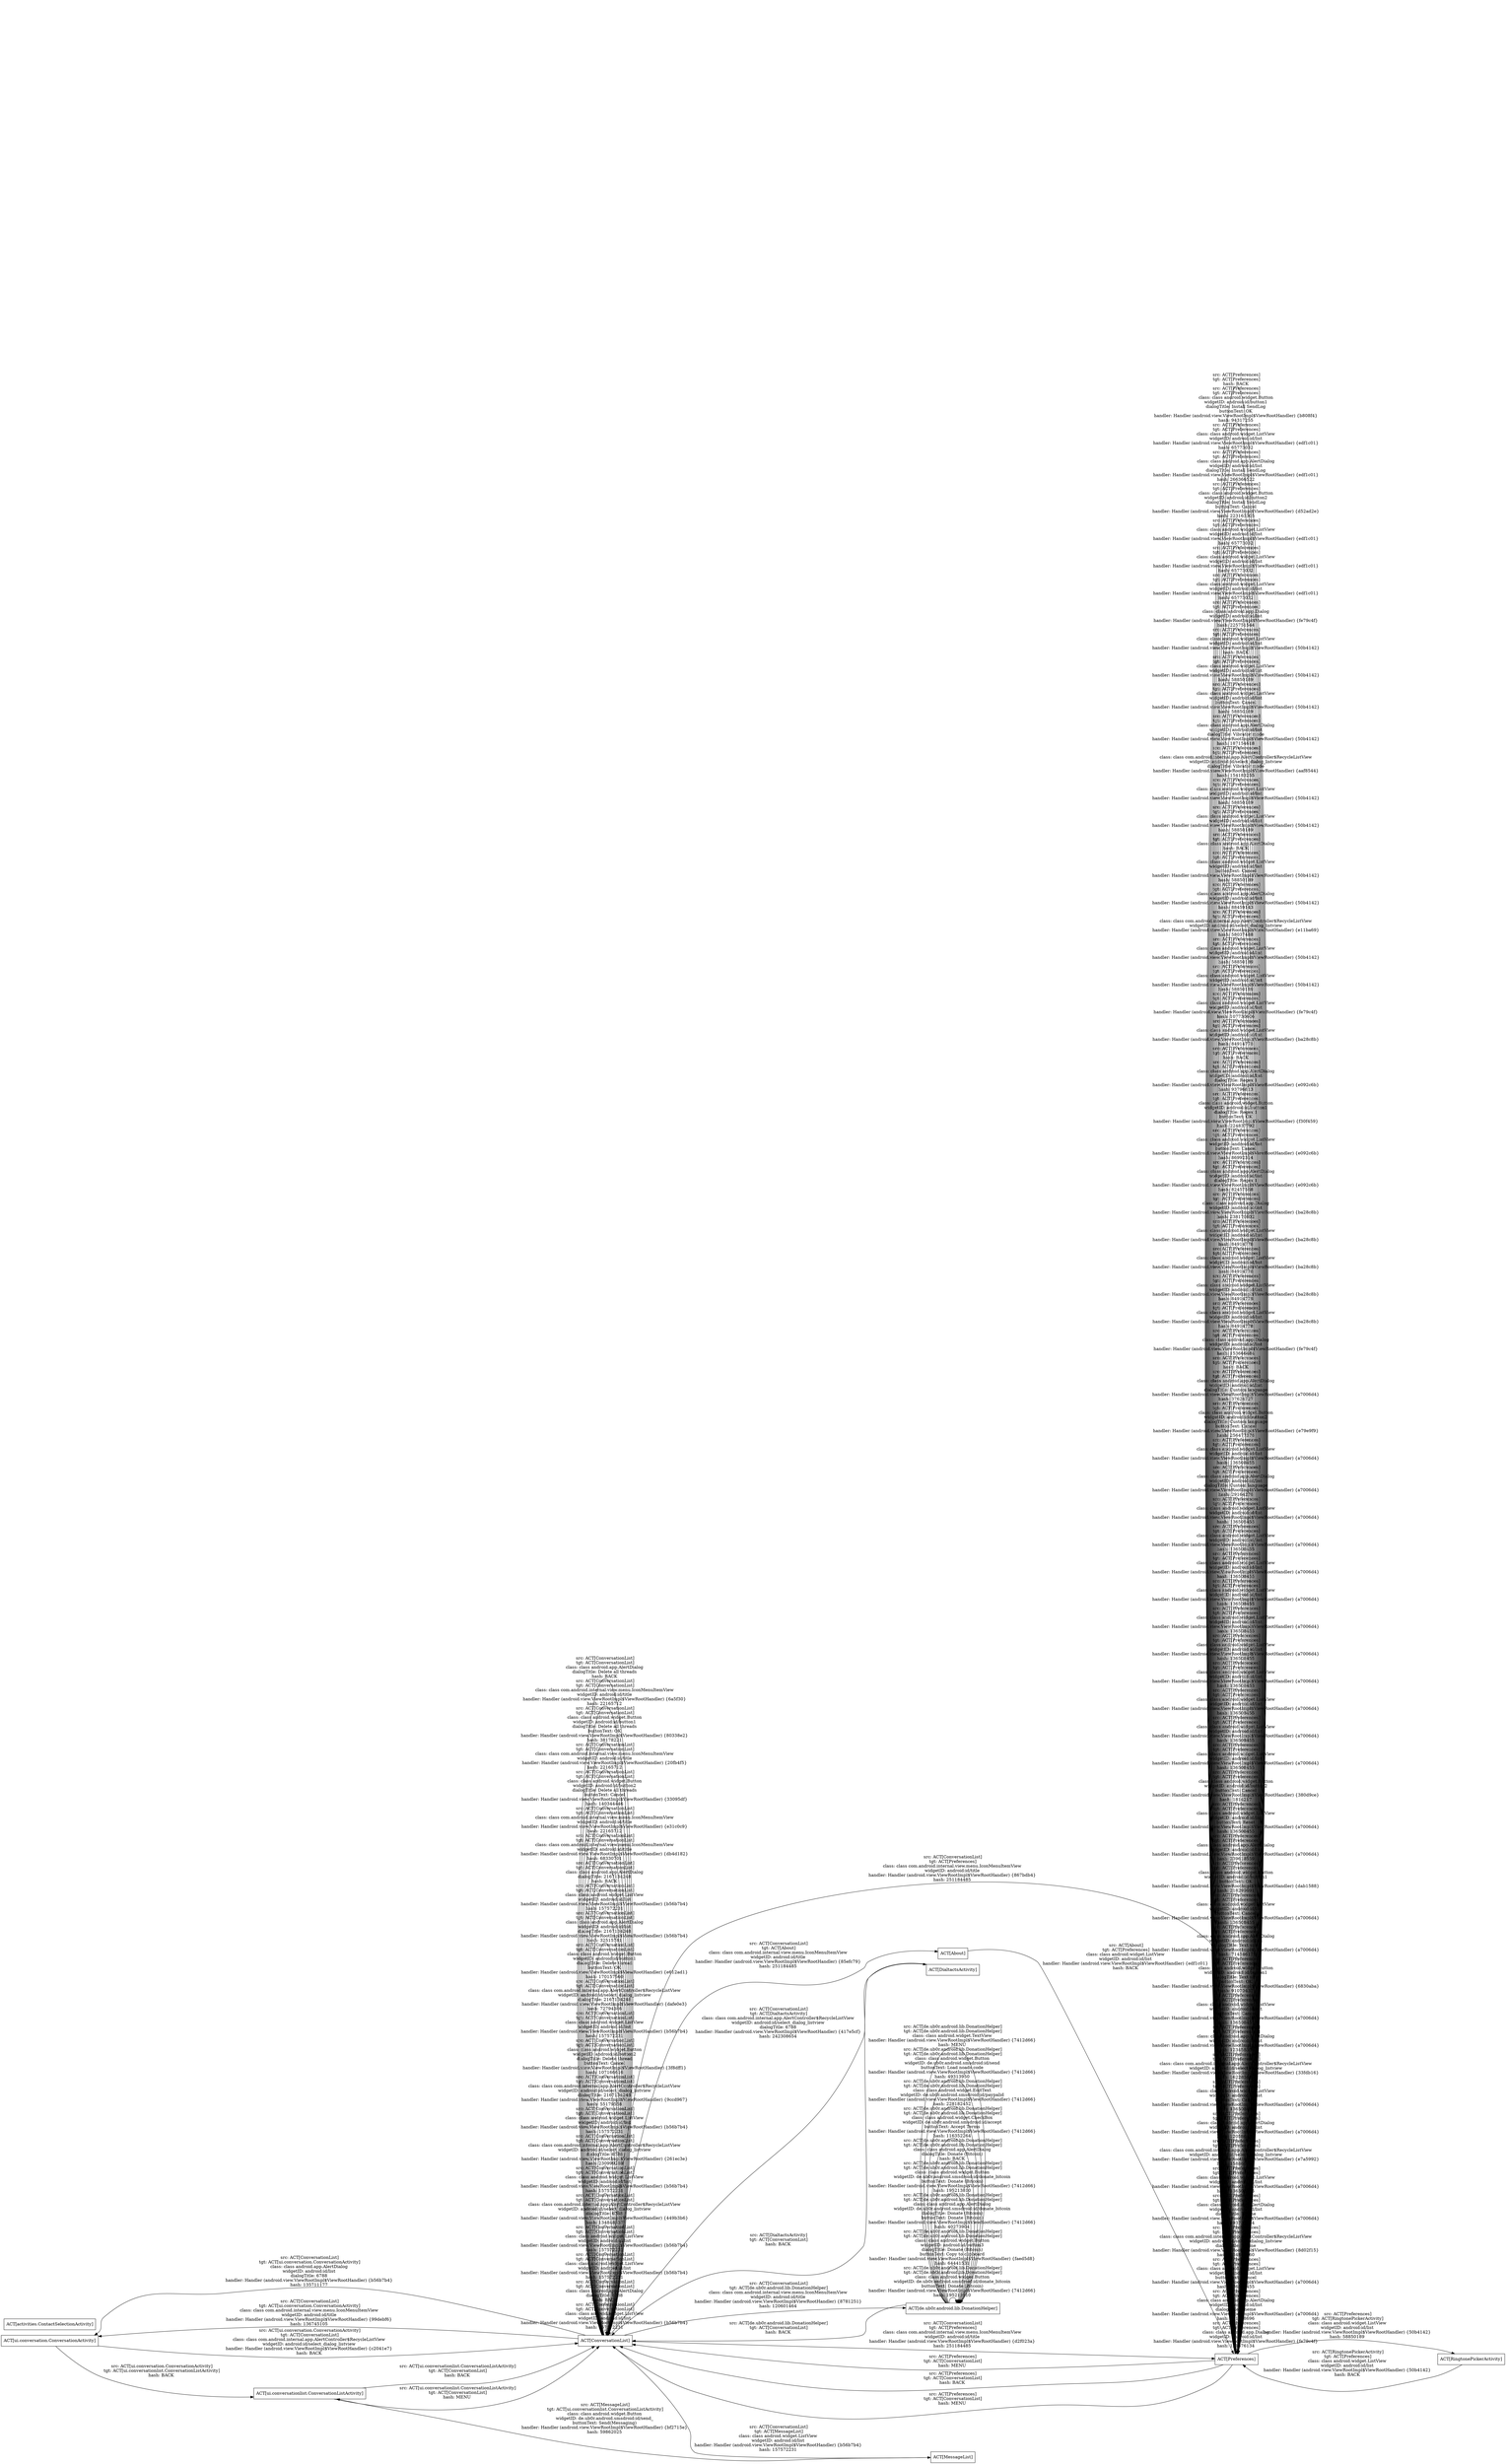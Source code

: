 digraph G {
 rankdir=LR;
 node[shape=box];
n2 [label="ACT[ui.conversation.ConversationActivity]"];
n4 [label="ACT[DialtactsActivity]"];
n7 [label="ACT[RingtonePickerActivity]"];
n5 [label="ACT[activities.ContactSelectionActivity]"];
n9 [label="ACT[de.ub0r.android.lib.DonationHelper]"];
n3 [label="ACT[ui.conversationlist.ConversationListActivity]"];
n6 [label="ACT[Preferences]"];
n1 [label="ACT[MessageList]"];
n0 [label="ACT[ConversationList]"];
n8 [label="ACT[About]"];
n0 -> n1 [label="src: ACT[ConversationList]\ntgt: ACT[MessageList]\nclass: class android.widget.ListView \nwidgetID: android:id/list \nhandler: Handler (android.view.ViewRootImpl$ViewRootHandler) {b56b7b4} \nhash: 157572231 "];
n1 -> n3 [label="src: ACT[MessageList]\ntgt: ACT[ui.conversationlist.ConversationListActivity]\nclass: class android.widget.Button \nwidgetID: de.ub0r.android.smsdroid:id/send_ \nbuttonText: Send(Messaging) \nhandler: Handler (android.view.ViewRootImpl$ViewRootHandler) {bf2715e} \nhash: 59862025 "];
n3 -> n0 [label="src: ACT[ui.conversationlist.ConversationListActivity]\ntgt: ACT[ConversationList]\nhash: BACK "];
n0 -> n0 [label="src: ACT[ConversationList]\ntgt: ACT[ConversationList]\nclass: class android.widget.ListView \nwidgetID: android:id/list \nhandler: Handler (android.view.ViewRootImpl$ViewRootHandler) {b56b7b4} \nhash: 157572231 "];
n0 -> n0 [label="src: ACT[ConversationList]\ntgt: ACT[ConversationList]\nclass: class android.app.AlertDialog \ndialogTitle: 6788 \nhash: BACK "];
n0 -> n2 [label="src: ACT[ConversationList]\ntgt: ACT[ui.conversation.ConversationActivity]\nclass: class android.app.AlertDialog \nwidgetID: android:id/list \ndialogTitle: 6788 \nhandler: Handler (android.view.ViewRootImpl$ViewRootHandler) {b56b7b4} \nhash: 135711177 "];
n2 -> n0 [label="src: ACT[ui.conversation.ConversationActivity]\ntgt: ACT[ConversationList]\nclass: class com.android.internal.app.AlertController$RecycleListView \nwidgetID: android:id/select_dialog_listview \nhandler: Handler (android.view.ViewRootImpl$ViewRootHandler) {c2041e7} \nhash: BACK "];
n0 -> n0 [label="src: ACT[ConversationList]\ntgt: ACT[ConversationList]\nclass: class android.widget.ListView \nwidgetID: android:id/list \nhandler: Handler (android.view.ViewRootImpl$ViewRootHandler) {b56b7b4} \nhash: 157572231 "];
n0 -> n4 [label="src: ACT[ConversationList]\ntgt: ACT[DialtactsActivity]\nclass: class com.android.internal.app.AlertController$RecycleListView \nwidgetID: android:id/select_dialog_listview \ndialogTitle: 6788 \nhandler: Handler (android.view.ViewRootImpl$ViewRootHandler) {417e5cf} \nhash: 242308654 "];
n4 -> n0 [label="src: ACT[DialtactsActivity]\ntgt: ACT[ConversationList]\nhash: BACK "];
n0 -> n0 [label="src: ACT[ConversationList]\ntgt: ACT[ConversationList]\nclass: class android.widget.ListView \nwidgetID: android:id/list \nhandler: Handler (android.view.ViewRootImpl$ViewRootHandler) {b56b7b4} \nhash: 157572231 "];
n0 -> n0 [label="src: ACT[ConversationList]\ntgt: ACT[ConversationList]\nclass: class com.android.internal.app.AlertController$RecycleListView \nwidgetID: android:id/select_dialog_listview \ndialogTitle: 6788 \nhandler: Handler (android.view.ViewRootImpl$ViewRootHandler) {449b3b6} \nhash: 134848337 "];
n0 -> n0 [label="src: ACT[ConversationList]\ntgt: ACT[ConversationList]\nclass: class android.widget.ListView \nwidgetID: android:id/list \nhandler: Handler (android.view.ViewRootImpl$ViewRootHandler) {b56b7b4} \nhash: 157572231 "];
n0 -> n0 [label="src: ACT[ConversationList]\ntgt: ACT[ConversationList]\nclass: class com.android.internal.app.AlertController$RecycleListView \nwidgetID: android:id/select_dialog_listview \ndialogTitle: 6788 \nhandler: Handler (android.view.ViewRootImpl$ViewRootHandler) {261ec3e} \nhash: 230999289 "];
n0 -> n0 [label="src: ACT[ConversationList]\ntgt: ACT[ConversationList]\nclass: class android.widget.ListView \nwidgetID: android:id/list \nhandler: Handler (android.view.ViewRootImpl$ViewRootHandler) {b56b7b4} \nhash: 157572231 "];
n0 -> n0 [label="src: ACT[ConversationList]\ntgt: ACT[ConversationList]\nclass: class com.android.internal.app.AlertController$RecycleListView \nwidgetID: android:id/select_dialog_listview \ndialogTitle: 2167134248 \nhandler: Handler (android.view.ViewRootImpl$ViewRootHandler) {9ccd967} \nhash: 55179558 "];
n0 -> n0 [label="src: ACT[ConversationList]\ntgt: ACT[ConversationList]\nclass: class android.widget.Button \nwidgetID: android:id/button2 \ndialogTitle: Delete thread \nbuttonText: Cancel \nhandler: Handler (android.view.ViewRootImpl$ViewRootHandler) {3f8dff1} \nhash: 107166616 "];
n0 -> n0 [label="src: ACT[ConversationList]\ntgt: ACT[ConversationList]\nclass: class android.widget.ListView \nwidgetID: android:id/list \nhandler: Handler (android.view.ViewRootImpl$ViewRootHandler) {b56b7b4} \nhash: 157572231 "];
n0 -> n0 [label="src: ACT[ConversationList]\ntgt: ACT[ConversationList]\nclass: class com.android.internal.app.AlertController$RecycleListView \nwidgetID: android:id/select_dialog_listview \ndialogTitle: 2167134248 \nhandler: Handler (android.view.ViewRootImpl$ViewRootHandler) {dafe0e3} \nhash: 72794386 "];
n0 -> n0 [label="src: ACT[ConversationList]\ntgt: ACT[ConversationList]\nclass: class android.widget.Button \nwidgetID: android:id/button1 \ndialogTitle: Delete thread \nbuttonText: OK \nhandler: Handler (android.view.ViewRootImpl$ViewRootHandler) {e612ad1} \nhash: 170157560 "];
n0 -> n0 [label="src: ACT[ConversationList]\ntgt: ACT[ConversationList]\nclass: class android.app.AlertDialog \nwidgetID: android:id/list \ndialogTitle: 2167134248 \nhandler: Handler (android.view.ViewRootImpl$ViewRootHandler) {b56b7b4} \nhash: 32515781 "];
n0 -> n0 [label="src: ACT[ConversationList]\ntgt: ACT[ConversationList]\nclass: class android.widget.ListView \nwidgetID: android:id/list \nhandler: Handler (android.view.ViewRootImpl$ViewRootHandler) {b56b7b4} \nhash: 157572231 "];
n0 -> n0 [label="src: ACT[ConversationList]\ntgt: ACT[ConversationList]\nclass: class android.app.AlertDialog \ndialogTitle: 2167134248 \nhash: BACK "];
n0 -> n2 [label="src: ACT[ConversationList]\ntgt: ACT[ui.conversation.ConversationActivity]\nclass: class com.android.internal.view.menu.IconMenuItemView \nwidgetID: android:id/title \nhandler: Handler (android.view.ViewRootImpl$ViewRootHandler) {99debf6} \nhash: 136745105 "];
n2 -> n3 [label="src: ACT[ui.conversation.ConversationActivity]\ntgt: ACT[ui.conversationlist.ConversationListActivity]\nhash: BACK "];
n3 -> n0 [label="src: ACT[ui.conversationlist.ConversationListActivity]\ntgt: ACT[ConversationList]\nhash: MENU "];
n0 -> n0 [label="src: ACT[ConversationList]\ntgt: ACT[ConversationList]\nclass: class com.android.internal.view.menu.IconMenuItemView \nwidgetID: android:id/title \nhandler: Handler (android.view.ViewRootImpl$ViewRootHandler) {db4d182} \nhash: 68330701 "];
n0 -> n0 [label="src: ACT[ConversationList]\ntgt: ACT[ConversationList]\nclass: class com.android.internal.view.menu.IconMenuItemView \nwidgetID: android:id/title \nhandler: Handler (android.view.ViewRootImpl$ViewRootHandler) {e31c0c9} \nhash: 22165712 "];
n0 -> n0 [label="src: ACT[ConversationList]\ntgt: ACT[ConversationList]\nclass: class android.widget.Button \nwidgetID: android:id/button2 \ndialogTitle: Delete all threads \nbuttonText: Cancel \nhandler: Handler (android.view.ViewRootImpl$ViewRootHandler) {33095df} \nhash: 140344446 "];
n0 -> n0 [label="src: ACT[ConversationList]\ntgt: ACT[ConversationList]\nclass: class com.android.internal.view.menu.IconMenuItemView \nwidgetID: android:id/title \nhandler: Handler (android.view.ViewRootImpl$ViewRootHandler) {20fb4f5} \nhash: 22165712 "];
n0 -> n0 [label="src: ACT[ConversationList]\ntgt: ACT[ConversationList]\nclass: class android.widget.Button \nwidgetID: android:id/button1 \ndialogTitle: Delete all threads \nbuttonText: OK \nhandler: Handler (android.view.ViewRootImpl$ViewRootHandler) {80338e2} \nhash: 38178221 "];
n0 -> n0 [label="src: ACT[ConversationList]\ntgt: ACT[ConversationList]\nclass: class com.android.internal.view.menu.IconMenuItemView \nwidgetID: android:id/title \nhandler: Handler (android.view.ViewRootImpl$ViewRootHandler) {6a5f30} \nhash: 22165712 "];
n0 -> n0 [label="src: ACT[ConversationList]\ntgt: ACT[ConversationList]\nclass: class android.app.AlertDialog \ndialogTitle: Delete all threads \nhash: BACK "];
n0 -> n6 [label="src: ACT[ConversationList]\ntgt: ACT[Preferences]\nclass: class com.android.internal.view.menu.IconMenuItemView \nwidgetID: android:id/title \nhandler: Handler (android.view.ViewRootImpl$ViewRootHandler) {d2f023a} \nhash: 251184485 "];
n6 -> n0 [label="src: ACT[Preferences]\ntgt: ACT[ConversationList]\nhash: MENU "];
n0 -> n6 [label="src: ACT[ConversationList]\ntgt: ACT[Preferences]\nclass: class com.android.internal.view.menu.IconMenuItemView \nwidgetID: android:id/title \nhandler: Handler (android.view.ViewRootImpl$ViewRootHandler) {867bdb4} \nhash: 251184485 "];
n6 -> n6 [label="src: ACT[Preferences]\ntgt: ACT[Preferences]\nclass: class android.app.Dialog \nwidgetID: android:id/list \nhandler: Handler (android.view.ViewRootImpl$ViewRootHandler) {fe79c4f} \nhash: 121376134 "];
n6 -> n6 [label="src: ACT[Preferences]\ntgt: ACT[Preferences]\nclass: class android.app.AlertDialog \nwidgetID: android:id/list \ndialogTitle: Theme \nhandler: Handler (android.view.ViewRootImpl$ViewRootHandler) {a7006d4} \nhash: 111268696 "];
n6 -> n6 [label="src: ACT[Preferences]\ntgt: ACT[Preferences]\nclass: class android.widget.ListView \nwidgetID: android:id/list \nbuttonText: Cancel \nhandler: Handler (android.view.ViewRootImpl$ViewRootHandler) {a7006d4} \nhash: 136508455 "];
n6 -> n6 [label="src: ACT[Preferences]\ntgt: ACT[Preferences]\nclass: class com.android.internal.app.AlertController$RecycleListView \nwidgetID: android:id/select_dialog_listview \ndialogTitle: Theme \nhandler: Handler (android.view.ViewRootImpl$ViewRootHandler) {8d02f15} \nhash: 234848460 "];
n6 -> n6 [label="src: ACT[Preferences]\ntgt: ACT[Preferences]\nclass: class android.app.AlertDialog \nwidgetID: android:id/list \ndialogTitle: Theme \nhandler: Handler (android.view.ViewRootImpl$ViewRootHandler) {a7006d4} \nhash: 193733864 "];
n6 -> n6 [label="src: ACT[Preferences]\ntgt: ACT[Preferences]\nclass: class android.widget.ListView \nwidgetID: android:id/list \nhandler: Handler (android.view.ViewRootImpl$ViewRootHandler) {a7006d4} \nhash: 136508455 "];
n6 -> n6 [label="src: ACT[Preferences]\ntgt: ACT[Preferences]\nclass: class com.android.internal.app.AlertController$RecycleListView \nwidgetID: android:id/select_dialog_listview \nhandler: Handler (android.view.ViewRootImpl$ViewRootHandler) {e7a5992} \nhash: 158860061 "];
n6 -> n6 [label="src: ACT[Preferences]\ntgt: ACT[Preferences]\nclass: class android.app.AlertDialog \nwidgetID: android:id/list \nhandler: Handler (android.view.ViewRootImpl$ViewRootHandler) {a7006d4} \nhash: 120586872 "];
n6 -> n6 [label="src: ACT[Preferences]\ntgt: ACT[Preferences]\nclass: class android.widget.ListView \nwidgetID: android:id/list \nbuttonText: Cancel \nhandler: Handler (android.view.ViewRootImpl$ViewRootHandler) {a7006d4} \nhash: 136508455 "];
n6 -> n6 [label="src: ACT[Preferences]\ntgt: ACT[Preferences]\nclass: class com.android.internal.app.AlertController$RecycleListView \nwidgetID: android:id/select_dialog_listview \nhandler: Handler (android.view.ViewRootImpl$ViewRootHandler) {33fdb16} \nhash: 162285617 "];
n6 -> n6 [label="src: ACT[Preferences]\ntgt: ACT[Preferences]\nclass: class android.app.AlertDialog \nwidgetID: android:id/list \nhandler: Handler (android.view.ViewRootImpl$ViewRootHandler) {a7006d4} \nhash: 123458554 "];
n6 -> n6 [label="src: ACT[Preferences]\ntgt: ACT[Preferences]\nclass: class android.widget.ListView \nwidgetID: android:id/list \nbuttonText: Cancel \nhandler: Handler (android.view.ViewRootImpl$ViewRootHandler) {a7006d4} \nhash: 136508455 "];
n6 -> n6 [label="src: ACT[Preferences]\ntgt: ACT[Preferences]\nclass: class android.widget.Button \nwidgetID: android:id/button1 \ndialogTitle: Text size \nbuttonText: OK \nhandler: Handler (android.view.ViewRootImpl$ViewRootHandler) {6830aba} \nhash: 91070437 "];
n6 -> n6 [label="src: ACT[Preferences]\ntgt: ACT[Preferences]\nclass: class android.app.AlertDialog \nwidgetID: android:id/list \ndialogTitle: Text size \nhandler: Handler (android.view.ViewRootImpl$ViewRootHandler) {a7006d4} \nhash: 71454617 "];
n6 -> n6 [label="src: ACT[Preferences]\ntgt: ACT[Preferences]\nclass: class android.widget.ListView \nwidgetID: android:id/list \nbuttonText: Cancel \nhandler: Handler (android.view.ViewRootImpl$ViewRootHandler) {a7006d4} \nhash: 136508455 "];
n6 -> n6 [label="src: ACT[Preferences]\ntgt: ACT[Preferences]\nclass: class android.widget.Button \nwidgetID: android:id/button1 \nbuttonText: OK \nhandler: Handler (android.view.ViewRootImpl$ViewRootHandler) {dab1588} \nhash: 218299691 "];
n6 -> n6 [label="src: ACT[Preferences]\ntgt: ACT[Preferences]\nclass: class android.app.AlertDialog \nwidgetID: android:id/list \nhandler: Handler (android.view.ViewRootImpl$ViewRootHandler) {a7006d4} \nhash: 239618559 "];
n6 -> n6 [label="src: ACT[Preferences]\ntgt: ACT[Preferences]\nclass: class android.widget.ListView \nwidgetID: android:id/list \nbuttonText: Reset \nhandler: Handler (android.view.ViewRootImpl$ViewRootHandler) {a7006d4} \nhash: 136508455 "];
n6 -> n6 [label="src: ACT[Preferences]\ntgt: ACT[Preferences]\nclass: class android.widget.Button \nwidgetID: android:id/button2 \nbuttonText: Cancel \nhandler: Handler (android.view.ViewRootImpl$ViewRootHandler) {380d9ce} \nhash: 1814217 "];
n6 -> n6 [label="src: ACT[Preferences]\ntgt: ACT[Preferences]\nclass: class android.widget.ListView \nwidgetID: android:id/list \nhandler: Handler (android.view.ViewRootImpl$ViewRootHandler) {a7006d4} \nhash: 136508455 "];
n6 -> n6 [label="src: ACT[Preferences]\ntgt: ACT[Preferences]\nclass: class android.widget.ListView \nwidgetID: android:id/list \nhandler: Handler (android.view.ViewRootImpl$ViewRootHandler) {a7006d4} \nhash: 136508455 "];
n6 -> n6 [label="src: ACT[Preferences]\ntgt: ACT[Preferences]\nclass: class android.widget.ListView \nwidgetID: android:id/list \nhandler: Handler (android.view.ViewRootImpl$ViewRootHandler) {a7006d4} \nhash: 136508455 "];
n6 -> n6 [label="src: ACT[Preferences]\ntgt: ACT[Preferences]\nclass: class android.widget.ListView \nwidgetID: android:id/list \nhandler: Handler (android.view.ViewRootImpl$ViewRootHandler) {a7006d4} \nhash: 136508455 "];
n6 -> n6 [label="src: ACT[Preferences]\ntgt: ACT[Preferences]\nclass: class android.widget.ListView \nwidgetID: android:id/list \nhandler: Handler (android.view.ViewRootImpl$ViewRootHandler) {a7006d4} \nhash: 136508455 "];
n6 -> n6 [label="src: ACT[Preferences]\ntgt: ACT[Preferences]\nclass: class android.widget.ListView \nwidgetID: android:id/list \nhandler: Handler (android.view.ViewRootImpl$ViewRootHandler) {a7006d4} \nhash: 136508455 "];
n6 -> n6 [label="src: ACT[Preferences]\ntgt: ACT[Preferences]\nclass: class android.widget.ListView \nwidgetID: android:id/list \nhandler: Handler (android.view.ViewRootImpl$ViewRootHandler) {a7006d4} \nhash: 136508455 "];
n6 -> n6 [label="src: ACT[Preferences]\ntgt: ACT[Preferences]\nclass: class android.widget.ListView \nwidgetID: android:id/list \nhandler: Handler (android.view.ViewRootImpl$ViewRootHandler) {a7006d4} \nhash: 136508455 "];
n6 -> n6 [label="src: ACT[Preferences]\ntgt: ACT[Preferences]\nclass: class android.widget.ListView \nwidgetID: android:id/list \nhandler: Handler (android.view.ViewRootImpl$ViewRootHandler) {a7006d4} \nhash: 136508455 "];
n6 -> n6 [label="src: ACT[Preferences]\ntgt: ACT[Preferences]\nclass: class android.widget.ListView \nwidgetID: android:id/list \nhandler: Handler (android.view.ViewRootImpl$ViewRootHandler) {a7006d4} \nhash: 136508455 "];
n6 -> n6 [label="src: ACT[Preferences]\ntgt: ACT[Preferences]\nclass: class android.app.AlertDialog \nwidgetID: android:id/list \ndialogTitle: Custom language \nhandler: Handler (android.view.ViewRootImpl$ViewRootHandler) {a7006d4} \nhash: 29164276 "];
n6 -> n6 [label="src: ACT[Preferences]\ntgt: ACT[Preferences]\nclass: class android.widget.ListView \nwidgetID: android:id/list \nhandler: Handler (android.view.ViewRootImpl$ViewRootHandler) {a7006d4} \nhash: 136508455 "];
n6 -> n6 [label="src: ACT[Preferences]\ntgt: ACT[Preferences]\nclass: class android.widget.Button \nwidgetID: android:id/button2 \ndialogTitle: Custom language \nbuttonText: Cancel \nhandler: Handler (android.view.ViewRootImpl$ViewRootHandler) {e79e9f9} \nhash: 256477376 "];
n6 -> n6 [label="src: ACT[Preferences]\ntgt: ACT[Preferences]\nclass: class android.app.AlertDialog \nwidgetID: android:id/list \ndialogTitle: Custom language \nhandler: Handler (android.view.ViewRootImpl$ViewRootHandler) {a7006d4} \nhash: 37624727 "];
n6 -> n6 [label="src: ACT[Preferences]\ntgt: ACT[Preferences]\nhash: BACK "];
n6 -> n6 [label="src: ACT[Preferences]\ntgt: ACT[Preferences]\nclass: class android.app.Dialog \nwidgetID: android:id/list \nhandler: Handler (android.view.ViewRootImpl$ViewRootHandler) {fe79c4f} \nhash: 153666484 "];
n6 -> n6 [label="src: ACT[Preferences]\ntgt: ACT[Preferences]\nclass: class android.widget.ListView \nwidgetID: android:id/list \nhandler: Handler (android.view.ViewRootImpl$ViewRootHandler) {ba28c8b} \nhash: 84914778 "];
n6 -> n6 [label="src: ACT[Preferences]\ntgt: ACT[Preferences]\nclass: class android.widget.ListView \nwidgetID: android:id/list \nhandler: Handler (android.view.ViewRootImpl$ViewRootHandler) {ba28c8b} \nhash: 84914778 "];
n6 -> n6 [label="src: ACT[Preferences]\ntgt: ACT[Preferences]\nclass: class android.widget.ListView \nwidgetID: android:id/list \nhandler: Handler (android.view.ViewRootImpl$ViewRootHandler) {ba28c8b} \nhash: 84914778 "];
n6 -> n6 [label="src: ACT[Preferences]\ntgt: ACT[Preferences]\nclass: class android.widget.ListView \nwidgetID: android:id/list \nhandler: Handler (android.view.ViewRootImpl$ViewRootHandler) {ba28c8b} \nhash: 84914778 "];
n6 -> n6 [label="src: ACT[Preferences]\ntgt: ACT[Preferences]\nclass: class android.app.Dialog \nwidgetID: android:id/list \nhandler: Handler (android.view.ViewRootImpl$ViewRootHandler) {ba28c8b} \nhash: 238170802 "];
n6 -> n6 [label="src: ACT[Preferences]\ntgt: ACT[Preferences]\nclass: class android.app.AlertDialog \nwidgetID: android:id/list \ndialogTitle: Regex 1 \nhandler: Handler (android.view.ViewRootImpl$ViewRootHandler) {e092c6b} \nhash: 82457568 "];
n6 -> n6 [label="src: ACT[Preferences]\ntgt: ACT[Preferences]\nclass: class android.widget.ListView \nwidgetID: android:id/list \nbuttonText: Cancel \nhandler: Handler (android.view.ViewRootImpl$ViewRootHandler) {e092c6b} \nhash: 86992314 "];
n6 -> n6 [label="src: ACT[Preferences]\ntgt: ACT[Preferences]\nclass: class android.widget.Button \nwidgetID: android:id/button1 \ndialogTitle: Regex 1 \nbuttonText: OK \nhandler: Handler (android.view.ViewRootImpl$ViewRootHandler) {f30f459} \nhash: 224837792 "];
n6 -> n6 [label="src: ACT[Preferences]\ntgt: ACT[Preferences]\nclass: class android.app.AlertDialog \nwidgetID: android:id/list \ndialogTitle: Regex 1 \nhandler: Handler (android.view.ViewRootImpl$ViewRootHandler) {e092c6b} \nhash: 93796813 "];
n6 -> n6 [label="src: ACT[Preferences]\ntgt: ACT[Preferences]\nhash: BACK "];
n6 -> n6 [label="src: ACT[Preferences]\ntgt: ACT[Preferences]\nclass: class android.widget.ListView \nwidgetID: android:id/list \nhandler: Handler (android.view.ViewRootImpl$ViewRootHandler) {ba28c8b} \nhash: 84914778 "];
n6 -> n6 [label="src: ACT[Preferences]\ntgt: ACT[Preferences]\nclass: class android.widget.ListView \nwidgetID: android:id/list \nhandler: Handler (android.view.ViewRootImpl$ViewRootHandler) {fe79c4f} \nhash: 107730606 "];
n6 -> n6 [label="src: ACT[Preferences]\ntgt: ACT[Preferences]\nclass: class android.widget.ListView \nwidgetID: android:id/list \nhandler: Handler (android.view.ViewRootImpl$ViewRootHandler) {50b4142} \nhash: 58850189 "];
n6 -> n6 [label="src: ACT[Preferences]\ntgt: ACT[Preferences]\nclass: class android.widget.ListView \nwidgetID: android:id/list \nhandler: Handler (android.view.ViewRootImpl$ViewRootHandler) {50b4142} \nhash: 58850189 "];
n6 -> n6 [label="src: ACT[Preferences]\ntgt: ACT[Preferences]\nclass: class com.android.internal.app.AlertController$RecycleListView \nwidgetID: android:id/select_dialog_listview \nhandler: Handler (android.view.ViewRootImpl$ViewRootHandler) {e11ba69} \nhash: 58037488 "];
n6 -> n6 [label="src: ACT[Preferences]\ntgt: ACT[Preferences]\nclass: class android.app.AlertDialog \nwidgetID: android:id/list \nhandler: Handler (android.view.ViewRootImpl$ViewRootHandler) {50b4142} \nhash: 88459143 "];
n6 -> n6 [label="src: ACT[Preferences]\ntgt: ACT[Preferences]\nclass: class android.widget.ListView \nwidgetID: android:id/list \nbuttonText: Cancel \nhandler: Handler (android.view.ViewRootImpl$ViewRootHandler) {50b4142} \nhash: 58850189 "];
n6 -> n6 [label="src: ACT[Preferences]\ntgt: ACT[Preferences]\nclass: class android.app.AlertDialog \nhash: BACK "];
n6 -> n7 [label="src: ACT[Preferences]\ntgt: ACT[RingtonePickerActivity]\nclass: class android.widget.ListView \nwidgetID: android:id/list \nhandler: Handler (android.view.ViewRootImpl$ViewRootHandler) {50b4142} \nhash: 58850189 "];
n7 -> n6 [label="src: ACT[RingtonePickerActivity]\ntgt: ACT[Preferences]\nclass: class android.widget.ListView \nwidgetID: android:id/list \nhandler: Handler (android.view.ViewRootImpl$ViewRootHandler) {50b4142} \nhash: BACK "];
n6 -> n6 [label="src: ACT[Preferences]\ntgt: ACT[Preferences]\nclass: class android.widget.ListView \nwidgetID: android:id/list \nhandler: Handler (android.view.ViewRootImpl$ViewRootHandler) {50b4142} \nhash: 58850189 "];
n6 -> n6 [label="src: ACT[Preferences]\ntgt: ACT[Preferences]\nclass: class android.widget.ListView \nwidgetID: android:id/list \nhandler: Handler (android.view.ViewRootImpl$ViewRootHandler) {50b4142} \nhash: 58850189 "];
n6 -> n6 [label="src: ACT[Preferences]\ntgt: ACT[Preferences]\nclass: class com.android.internal.app.AlertController$RecycleListView \nwidgetID: android:id/select_dialog_listview \ndialogTitle: Vibrator mode \nhandler: Handler (android.view.ViewRootImpl$ViewRootHandler) {aaf8544} \nhash: 154183255 "];
n6 -> n6 [label="src: ACT[Preferences]\ntgt: ACT[Preferences]\nclass: class android.app.AlertDialog \nwidgetID: android:id/list \ndialogTitle: Vibrator mode \nhandler: Handler (android.view.ViewRootImpl$ViewRootHandler) {50b4142} \nhash: 187154618 "];
n6 -> n6 [label="src: ACT[Preferences]\ntgt: ACT[Preferences]\nclass: class android.widget.ListView \nwidgetID: android:id/list \nbuttonText: Cancel \nhandler: Handler (android.view.ViewRootImpl$ViewRootHandler) {50b4142} \nhash: 58850189 "];
n6 -> n6 [label="src: ACT[Preferences]\ntgt: ACT[Preferences]\nclass: class android.widget.ListView \nwidgetID: android:id/list \nhandler: Handler (android.view.ViewRootImpl$ViewRootHandler) {50b4142} \nhash: 58850189 "];
n6 -> n6 [label="src: ACT[Preferences]\ntgt: ACT[Preferences]\nclass: class android.widget.ListView \nwidgetID: android:id/list \nhandler: Handler (android.view.ViewRootImpl$ViewRootHandler) {50b4142} \nhash: BACK "];
n6 -> n6 [label="src: ACT[Preferences]\ntgt: ACT[Preferences]\nclass: class android.app.Dialog \nwidgetID: android:id/list \nhandler: Handler (android.view.ViewRootImpl$ViewRootHandler) {fe79c4f} \nhash: 225751544 "];
n6 -> n0 [label="src: ACT[Preferences]\ntgt: ACT[ConversationList]\nhash: BACK "];
n0 -> n8 [label="src: ACT[ConversationList]\ntgt: ACT[About]\nclass: class com.android.internal.view.menu.IconMenuItemView \nwidgetID: android:id/title \nhandler: Handler (android.view.ViewRootImpl$ViewRootHandler) {85efc79} \nhash: 251184485 "];
n8 -> n6 [label="src: ACT[About]\ntgt: ACT[Preferences]\nclass: class android.widget.ListView \nwidgetID: android:id/list \nhandler: Handler (android.view.ViewRootImpl$ViewRootHandler) {edf1c01} \nhash: BACK "];
n6 -> n6 [label="src: ACT[Preferences]\ntgt: ACT[Preferences]\nclass: class android.widget.ListView \nwidgetID: android:id/list \nhandler: Handler (android.view.ViewRootImpl$ViewRootHandler) {edf1c01} \nhash: 65773032 "];
n6 -> n6 [label="src: ACT[Preferences]\ntgt: ACT[Preferences]\nclass: class android.widget.ListView \nwidgetID: android:id/list \nhandler: Handler (android.view.ViewRootImpl$ViewRootHandler) {edf1c01} \nhash: 65773032 "];
n6 -> n6 [label="src: ACT[Preferences]\ntgt: ACT[Preferences]\nclass: class android.widget.ListView \nwidgetID: android:id/list \nhandler: Handler (android.view.ViewRootImpl$ViewRootHandler) {edf1c01} \nhash: 65773032 "];
n6 -> n6 [label="src: ACT[Preferences]\ntgt: ACT[Preferences]\nclass: class android.widget.Button \nwidgetID: android:id/button2 \ndialogTitle: Install SendLog \nbuttonText: Cancel \nhandler: Handler (android.view.ViewRootImpl$ViewRootHandler) {d52ad2e} \nhash: 223163305 "];
n6 -> n6 [label="src: ACT[Preferences]\ntgt: ACT[Preferences]\nclass: class android.app.AlertDialog \nwidgetID: android:id/list \ndialogTitle: Install SendLog \nhandler: Handler (android.view.ViewRootImpl$ViewRootHandler) {edf1c01} \nhash: 266366522 "];
n6 -> n6 [label="src: ACT[Preferences]\ntgt: ACT[Preferences]\nclass: class android.widget.ListView \nwidgetID: android:id/list \nhandler: Handler (android.view.ViewRootImpl$ViewRootHandler) {edf1c01} \nhash: 65773032 "];
n6 -> n6 [label="src: ACT[Preferences]\ntgt: ACT[Preferences]\nclass: class android.widget.Button \nwidgetID: android:id/button1 \ndialogTitle: Install SendLog \nbuttonText: OK \nhandler: Handler (android.view.ViewRootImpl$ViewRootHandler) {b808f4} \nhash: 94317255 "];
n6 -> n6 [label="src: ACT[Preferences]\ntgt: ACT[Preferences]\nhash: BACK "];
n6 -> n0 [label="src: ACT[Preferences]\ntgt: ACT[ConversationList]\nhash: MENU "];
n0 -> n9 [label="src: ACT[ConversationList]\ntgt: ACT[de.ub0r.android.lib.DonationHelper]\nclass: class com.android.internal.view.menu.IconMenuItemView \nwidgetID: android:id/title \nhandler: Handler (android.view.ViewRootImpl$ViewRootHandler) {8781251} \nhash: 120601464 "];
n9 -> n9 [label="src: ACT[de.ub0r.android.lib.DonationHelper]\ntgt: ACT[de.ub0r.android.lib.DonationHelper]\nclass: class android.widget.Button \nwidgetID: de.ub0r.android.smsdroid:id/donate_bitcoin \nbuttonText: Donate (Bitcoin) \nhandler: Handler (android.view.ViewRootImpl$ViewRootHandler) {7412d66} \nhash: 195213810 "];
n9 -> n9 [label="src: ACT[de.ub0r.android.lib.DonationHelper]\ntgt: ACT[de.ub0r.android.lib.DonationHelper]\nclass: class android.widget.Button \nwidgetID: android:id/button3 \ndialogTitle: Donate (Bitcoin) \nbuttonText: Copy to clipboard \nhandler: Handler (android.view.ViewRootImpl$ViewRootHandler) {faed5d8} \nhash: 64441531 "];
n9 -> n9 [label="src: ACT[de.ub0r.android.lib.DonationHelper]\ntgt: ACT[de.ub0r.android.lib.DonationHelper]\nclass: class android.app.AlertDialog \nwidgetID: de.ub0r.android.smsdroid:id/donate_bitcoin \ndialogTitle: Donate (Bitcoin) \nbuttonText: Donate (Bitcoin) \nhandler: Handler (android.view.ViewRootImpl$ViewRootHandler) {7412d66} \nhash: 40273904 "];
n9 -> n9 [label="src: ACT[de.ub0r.android.lib.DonationHelper]\ntgt: ACT[de.ub0r.android.lib.DonationHelper]\nclass: class android.widget.Button \nwidgetID: de.ub0r.android.smsdroid:id/donate_bitcoin \nbuttonText: Donate (Bitcoin) \nhandler: Handler (android.view.ViewRootImpl$ViewRootHandler) {7412d66} \nhash: 195213810 "];
n9 -> n9 [label="src: ACT[de.ub0r.android.lib.DonationHelper]\ntgt: ACT[de.ub0r.android.lib.DonationHelper]\nclass: class android.app.AlertDialog \ndialogTitle: Donate (Bitcoin) \nhash: BACK "];
n9 -> n9 [label="src: ACT[de.ub0r.android.lib.DonationHelper]\ntgt: ACT[de.ub0r.android.lib.DonationHelper]\nclass: class android.widget.CheckBox \nwidgetID: de.ub0r.android.smsdroid:id/accept \nbuttonText: Accept Terms \nhandler: Handler (android.view.ViewRootImpl$ViewRootHandler) {7412d66} \nhash: 116352264 "];
n9 -> n9 [label="src: ACT[de.ub0r.android.lib.DonationHelper]\ntgt: ACT[de.ub0r.android.lib.DonationHelper]\nclass: class android.widget.EditText \nwidgetID: de.ub0r.android.smsdroid:id/paypalid \nhandler: Handler (android.view.ViewRootImpl$ViewRootHandler) {7412d66} \nhash: 228182452 "];
n9 -> n9 [label="src: ACT[de.ub0r.android.lib.DonationHelper]\ntgt: ACT[de.ub0r.android.lib.DonationHelper]\nclass: class android.widget.Button \nwidgetID: de.ub0r.android.smsdroid:id/send \nbuttonText: Load noads code \nhandler: Handler (android.view.ViewRootImpl$ViewRootHandler) {7412d66} \nhash: 49313950 "];
n9 -> n9 [label="src: ACT[de.ub0r.android.lib.DonationHelper]\ntgt: ACT[de.ub0r.android.lib.DonationHelper]\nclass: class android.widget.TextView \nhandler: Handler (android.view.ViewRootImpl$ViewRootHandler) {7412d66} \nhash: MENU "];
n9 -> n0 [label="src: ACT[de.ub0r.android.lib.DonationHelper]\ntgt: ACT[ConversationList]\nhash: BACK "];
}
